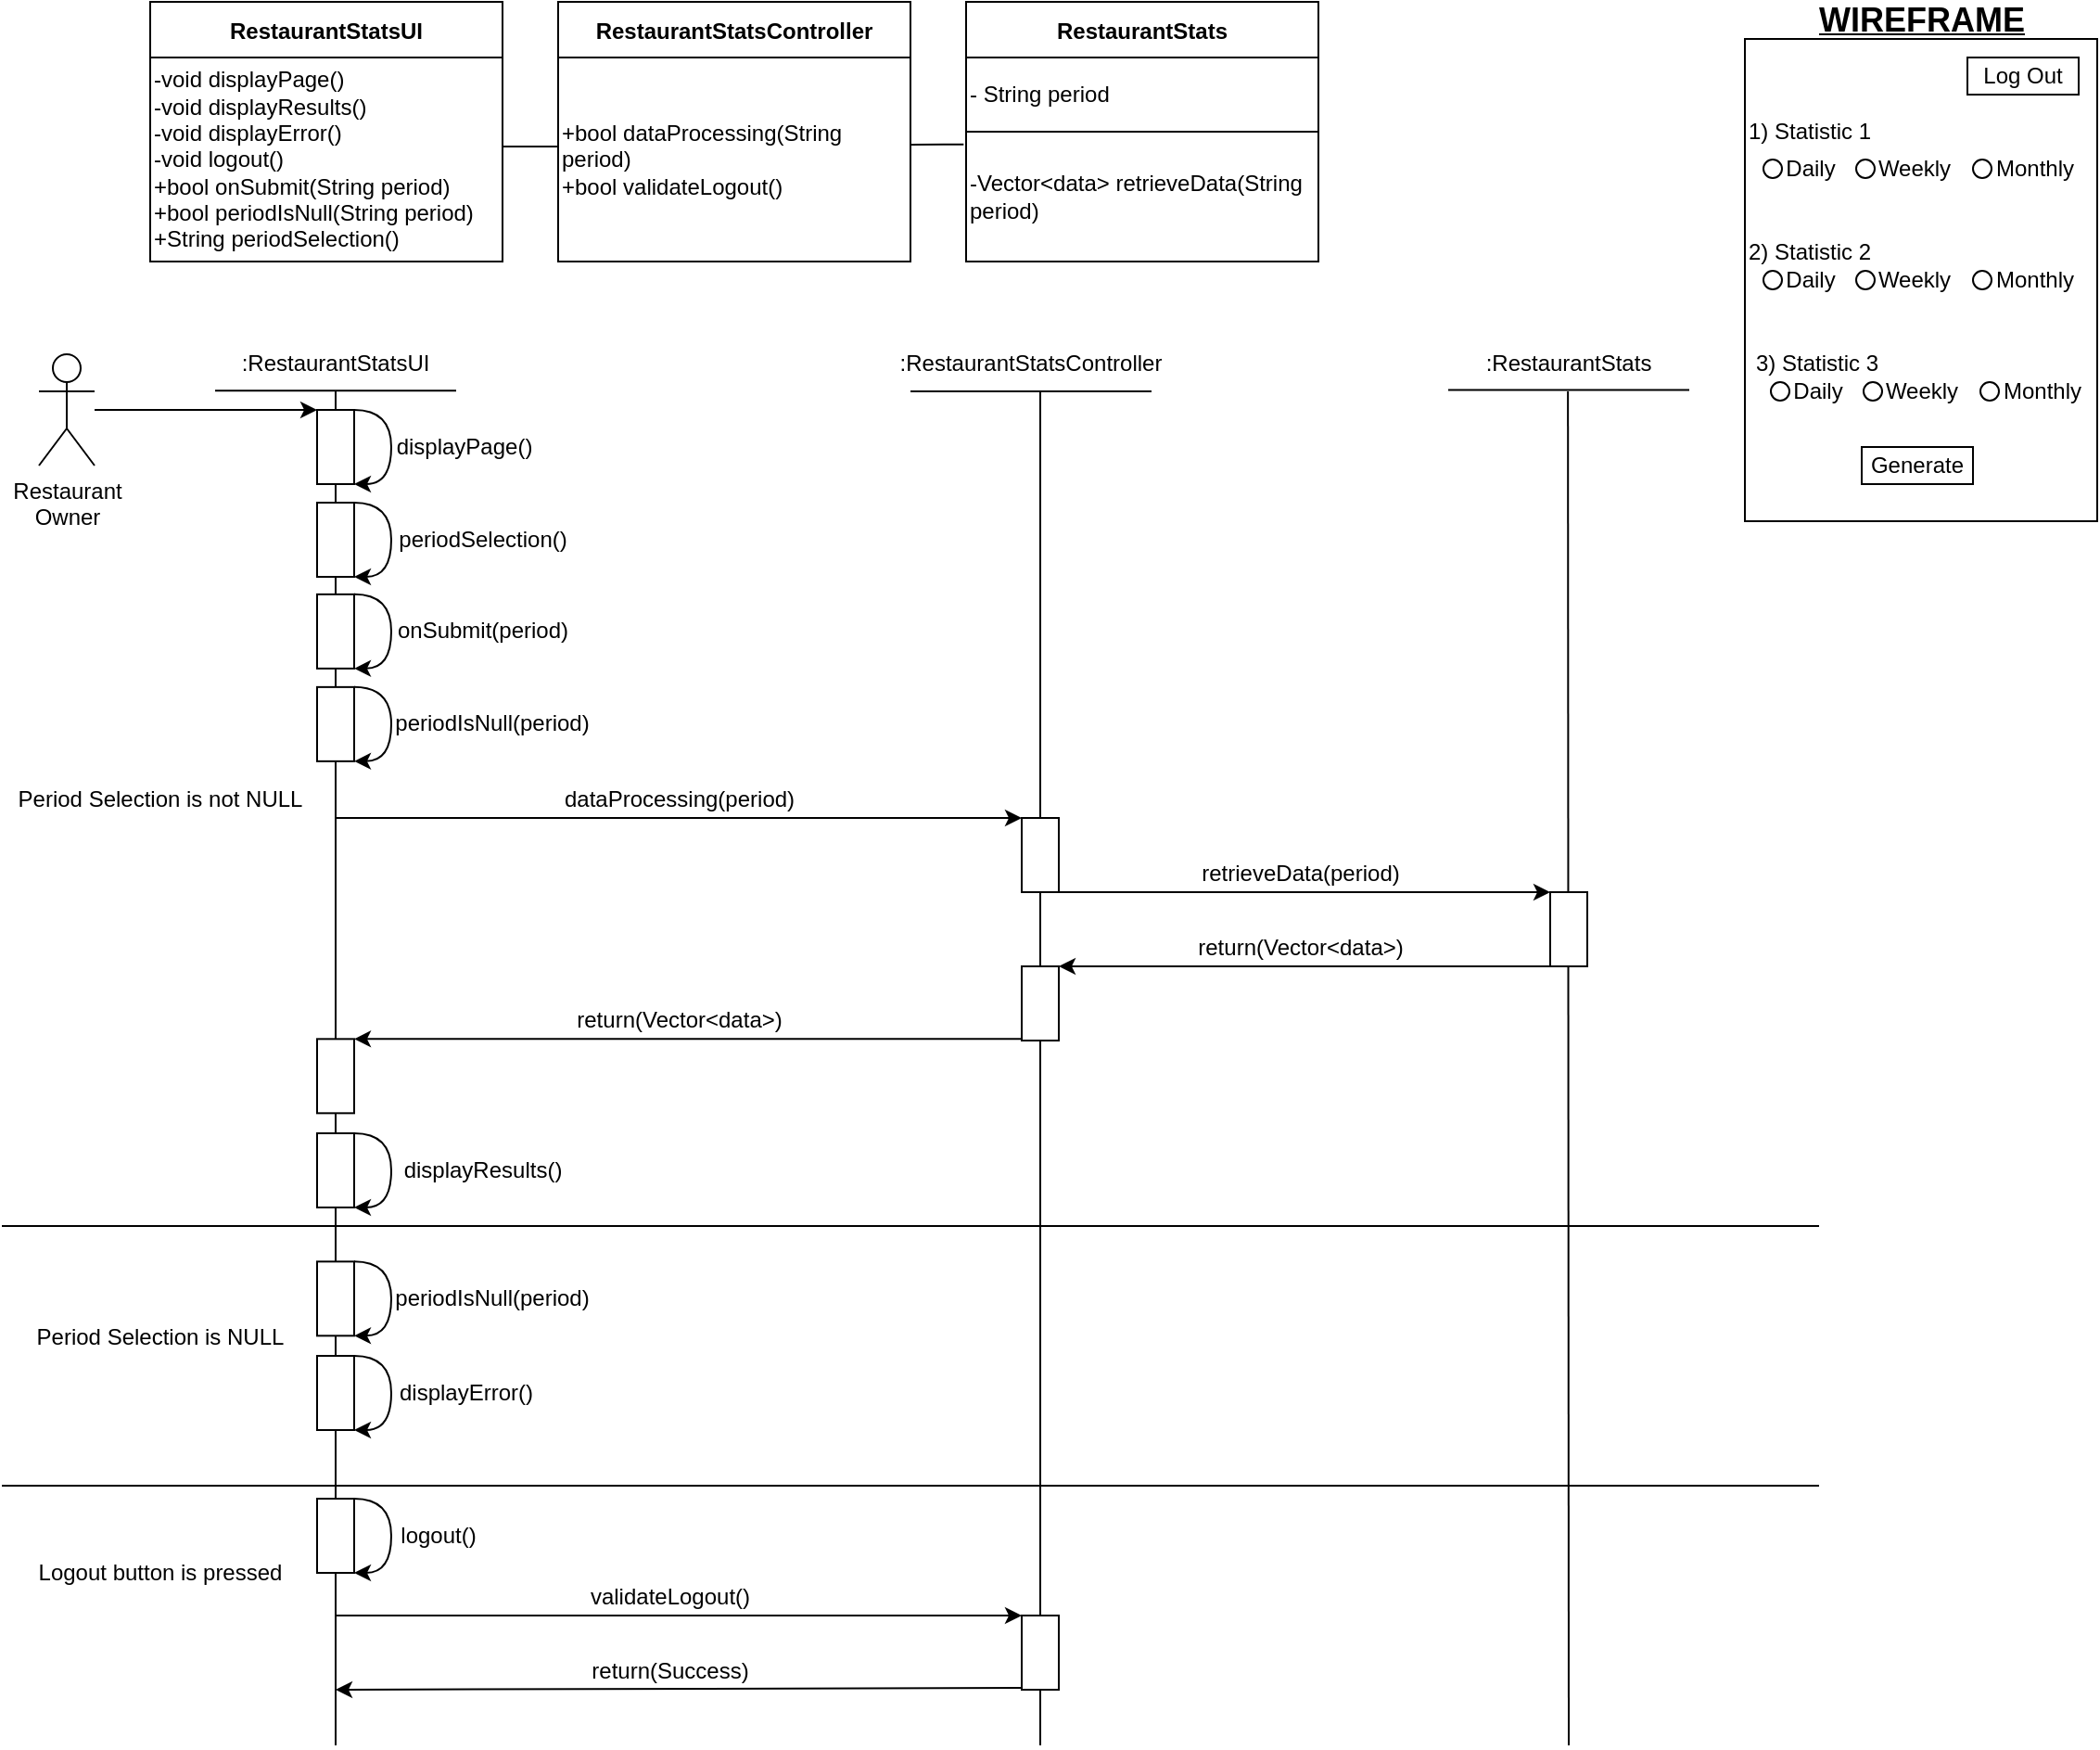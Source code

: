 <mxfile version="17.4.2" type="device"><diagram id="Vy-L_5w0cbf4RnIj7mnj" name="Page-1"><mxGraphModel dx="1574" dy="1293" grid="1" gridSize="10" guides="1" tooltips="1" connect="1" arrows="1" fold="1" page="1" pageScale="1" pageWidth="1169" pageHeight="827" math="0" shadow="0"><root><mxCell id="0"/><mxCell id="1" parent="0"/><mxCell id="AsKXRNBBsun5zvmjuidO-1" value="RestaurantStatsUI" style="swimlane;startSize=30;" parent="1" vertex="1"><mxGeometry x="100" y="20" width="190" height="140" as="geometry"/></mxCell><mxCell id="AsKXRNBBsun5zvmjuidO-6" value="-void displayPage()&lt;br&gt;-void displayResults()&lt;br&gt;-void displayError()&lt;br&gt;-void logout()&lt;br&gt;+bool onSubmit(String period)&lt;br&gt;+bool periodIsNull(String period)&lt;br&gt;+String periodSelection()&lt;span&gt;&lt;br&gt;&lt;/span&gt;" style="whiteSpace=wrap;html=1;align=left;" parent="AsKXRNBBsun5zvmjuidO-1" vertex="1"><mxGeometry y="30" width="190" height="110" as="geometry"/></mxCell><mxCell id="AsKXRNBBsun5zvmjuidO-2" value="RestaurantStatsController" style="swimlane;startSize=30;" parent="1" vertex="1"><mxGeometry x="320" y="20" width="190" height="140" as="geometry"/></mxCell><mxCell id="AsKXRNBBsun5zvmjuidO-7" value="+bool dataProcessing(String period)&lt;br&gt;+bool validateLogout()" style="whiteSpace=wrap;html=1;align=left;" parent="AsKXRNBBsun5zvmjuidO-2" vertex="1"><mxGeometry y="30" width="190" height="110" as="geometry"/></mxCell><mxCell id="AsKXRNBBsun5zvmjuidO-3" value="RestaurantStats" style="swimlane;startSize=30;" parent="1" vertex="1"><mxGeometry x="540" y="20" width="190" height="140" as="geometry"/></mxCell><mxCell id="AsKXRNBBsun5zvmjuidO-8" value="- String period" style="whiteSpace=wrap;html=1;align=left;" parent="AsKXRNBBsun5zvmjuidO-3" vertex="1"><mxGeometry y="30" width="190" height="40" as="geometry"/></mxCell><mxCell id="AsKXRNBBsun5zvmjuidO-9" value="" style="endArrow=none;html=1;rounded=0;entryX=1;entryY=0.25;entryDx=0;entryDy=0;exitX=0;exitY=0.25;exitDx=0;exitDy=0;" parent="AsKXRNBBsun5zvmjuidO-3" edge="1"><mxGeometry width="50" height="50" relative="1" as="geometry"><mxPoint y="70.5" as="sourcePoint"/><mxPoint x="190" y="70.5" as="targetPoint"/></mxGeometry></mxCell><mxCell id="AsKXRNBBsun5zvmjuidO-10" value="-Vector&amp;lt;data&amp;gt; retrieveData(String period)" style="whiteSpace=wrap;html=1;align=left;" parent="AsKXRNBBsun5zvmjuidO-3" vertex="1"><mxGeometry y="70" width="190" height="70" as="geometry"/></mxCell><mxCell id="Yqk6XtpPeYlYI9yln2w4-17" style="edgeStyle=orthogonalEdgeStyle;rounded=0;orthogonalLoop=1;jettySize=auto;html=1;entryX=0;entryY=0;entryDx=0;entryDy=0;" edge="1" parent="1" source="AsKXRNBBsun5zvmjuidO-11" target="AsKXRNBBsun5zvmjuidO-21"><mxGeometry relative="1" as="geometry"><Array as="points"><mxPoint x="160" y="240"/><mxPoint x="160" y="240"/></Array></mxGeometry></mxCell><mxCell id="AsKXRNBBsun5zvmjuidO-11" value="Restaurant&lt;br&gt;Owner" style="shape=umlActor;verticalLabelPosition=bottom;verticalAlign=top;html=1;outlineConnect=0;" parent="1" vertex="1"><mxGeometry x="40" y="210" width="30" height="60" as="geometry"/></mxCell><mxCell id="AsKXRNBBsun5zvmjuidO-12" value="&lt;span style=&quot;font-weight: normal&quot;&gt;:RestaurantStatsUI&lt;/span&gt;" style="text;html=1;strokeColor=none;fillColor=none;align=center;verticalAlign=middle;whiteSpace=wrap;rounded=0;fontStyle=1" parent="1" vertex="1"><mxGeometry x="170" y="200" width="60" height="30" as="geometry"/></mxCell><mxCell id="AsKXRNBBsun5zvmjuidO-13" value="&lt;span style=&quot;font-weight: normal&quot;&gt;:RestaurantStatsController&lt;/span&gt;" style="text;html=1;strokeColor=none;fillColor=none;align=center;verticalAlign=middle;whiteSpace=wrap;rounded=0;fontStyle=1" parent="1" vertex="1"><mxGeometry x="545" y="200" width="60" height="30" as="geometry"/></mxCell><mxCell id="AsKXRNBBsun5zvmjuidO-14" value=":RestaurantStats" style="text;html=1;strokeColor=none;fillColor=none;align=center;verticalAlign=middle;whiteSpace=wrap;rounded=0;" parent="1" vertex="1"><mxGeometry x="835" y="200" width="60" height="30" as="geometry"/></mxCell><mxCell id="AsKXRNBBsun5zvmjuidO-15" value="" style="endArrow=none;html=1;rounded=0;" parent="1" edge="1"><mxGeometry width="50" height="50" relative="1" as="geometry"><mxPoint x="135" y="229.57" as="sourcePoint"/><mxPoint x="265" y="229.57" as="targetPoint"/></mxGeometry></mxCell><mxCell id="AsKXRNBBsun5zvmjuidO-16" value="" style="endArrow=none;html=1;rounded=0;" parent="1" edge="1"><mxGeometry width="50" height="50" relative="1" as="geometry"><mxPoint x="510" y="230.0" as="sourcePoint"/><mxPoint x="640" y="230.0" as="targetPoint"/></mxGeometry></mxCell><mxCell id="AsKXRNBBsun5zvmjuidO-17" value="" style="endArrow=none;html=1;rounded=0;" parent="1" edge="1"><mxGeometry width="50" height="50" relative="1" as="geometry"><mxPoint x="800" y="229.26" as="sourcePoint"/><mxPoint x="930" y="229.26" as="targetPoint"/></mxGeometry></mxCell><mxCell id="AsKXRNBBsun5zvmjuidO-18" value="" style="endArrow=none;html=1;rounded=0;" parent="1" edge="1"><mxGeometry width="50" height="50" relative="1" as="geometry"><mxPoint x="200" y="960" as="sourcePoint"/><mxPoint x="200" y="230" as="targetPoint"/></mxGeometry></mxCell><mxCell id="AsKXRNBBsun5zvmjuidO-20" value="" style="endArrow=none;html=1;rounded=0;" parent="1" edge="1"><mxGeometry width="50" height="50" relative="1" as="geometry"><mxPoint x="865" y="960" as="sourcePoint"/><mxPoint x="864.57" y="230" as="targetPoint"/></mxGeometry></mxCell><mxCell id="AsKXRNBBsun5zvmjuidO-21" value="" style="rounded=0;whiteSpace=wrap;html=1;" parent="1" vertex="1"><mxGeometry x="190" y="240" width="20" height="40" as="geometry"/></mxCell><mxCell id="AsKXRNBBsun5zvmjuidO-23" value="" style="curved=1;endArrow=classic;html=1;rounded=0;exitX=1;exitY=0;exitDx=0;exitDy=0;entryX=1;entryY=1;entryDx=0;entryDy=0;" parent="1" source="AsKXRNBBsun5zvmjuidO-21" target="AsKXRNBBsun5zvmjuidO-21" edge="1"><mxGeometry width="50" height="50" relative="1" as="geometry"><mxPoint x="300" y="340" as="sourcePoint"/><mxPoint x="350" y="290" as="targetPoint"/><Array as="points"><mxPoint x="230" y="240"/><mxPoint x="230" y="280"/></Array></mxGeometry></mxCell><mxCell id="AsKXRNBBsun5zvmjuidO-26" value="displayPage()" style="text;html=1;align=center;verticalAlign=middle;resizable=0;points=[];autosize=1;strokeColor=none;fillColor=none;" parent="1" vertex="1"><mxGeometry x="224" y="250" width="90" height="20" as="geometry"/></mxCell><mxCell id="AsKXRNBBsun5zvmjuidO-38" value="" style="endArrow=none;html=1;rounded=0;startArrow=none;" parent="1" edge="1"><mxGeometry width="50" height="50" relative="1" as="geometry"><mxPoint x="580" y="440" as="sourcePoint"/><mxPoint x="580" y="230" as="targetPoint"/></mxGeometry></mxCell><mxCell id="AsKXRNBBsun5zvmjuidO-41" value="periodIsNull(period)" style="text;html=1;align=center;verticalAlign=middle;resizable=0;points=[];autosize=1;strokeColor=none;fillColor=none;" parent="1" vertex="1"><mxGeometry x="224" y="399.43" width="120" height="20" as="geometry"/></mxCell><mxCell id="AsKXRNBBsun5zvmjuidO-42" value="" style="rounded=0;whiteSpace=wrap;html=1;" parent="1" vertex="1"><mxGeometry x="190" y="290" width="20" height="40" as="geometry"/></mxCell><mxCell id="AsKXRNBBsun5zvmjuidO-43" value="" style="curved=1;endArrow=classic;html=1;rounded=0;exitX=1;exitY=0;exitDx=0;exitDy=0;entryX=1;entryY=1;entryDx=0;entryDy=0;" parent="1" source="AsKXRNBBsun5zvmjuidO-42" target="AsKXRNBBsun5zvmjuidO-42" edge="1"><mxGeometry width="50" height="50" relative="1" as="geometry"><mxPoint x="300" y="390" as="sourcePoint"/><mxPoint x="350" y="340" as="targetPoint"/><Array as="points"><mxPoint x="230" y="290"/><mxPoint x="230" y="330"/></Array></mxGeometry></mxCell><mxCell id="AsKXRNBBsun5zvmjuidO-44" value="periodSelection()" style="text;html=1;align=center;verticalAlign=middle;resizable=0;points=[];autosize=1;strokeColor=none;fillColor=none;" parent="1" vertex="1"><mxGeometry x="224" y="300" width="110" height="20" as="geometry"/></mxCell><mxCell id="AsKXRNBBsun5zvmjuidO-46" value="" style="endArrow=none;html=1;rounded=0;" parent="1" edge="1"><mxGeometry width="50" height="50" relative="1" as="geometry"><mxPoint x="580" y="960" as="sourcePoint"/><mxPoint x="580" y="429.43" as="targetPoint"/></mxGeometry></mxCell><mxCell id="AsKXRNBBsun5zvmjuidO-47" value="" style="endArrow=classic;html=1;rounded=0;exitX=1;exitY=1;exitDx=0;exitDy=0;entryX=0;entryY=0;entryDx=0;entryDy=0;" parent="1" target="AsKXRNBBsun5zvmjuidO-49" edge="1"><mxGeometry width="50" height="50" relative="1" as="geometry"><mxPoint x="590" y="500" as="sourcePoint"/><mxPoint x="950" y="499.57" as="targetPoint"/></mxGeometry></mxCell><mxCell id="AsKXRNBBsun5zvmjuidO-48" value="&lt;span style=&quot;text-align: left&quot;&gt;retrieveData&lt;/span&gt;(period)" style="text;html=1;align=center;verticalAlign=middle;resizable=0;points=[];autosize=1;strokeColor=none;fillColor=none;" parent="1" vertex="1"><mxGeometry x="660" y="480" width="120" height="20" as="geometry"/></mxCell><mxCell id="AsKXRNBBsun5zvmjuidO-49" value="" style="rounded=0;whiteSpace=wrap;html=1;" parent="1" vertex="1"><mxGeometry x="855" y="500" width="20" height="40" as="geometry"/></mxCell><mxCell id="AsKXRNBBsun5zvmjuidO-50" value="" style="rounded=0;whiteSpace=wrap;html=1;" parent="1" vertex="1"><mxGeometry x="190" y="339.43" width="20" height="40" as="geometry"/></mxCell><mxCell id="AsKXRNBBsun5zvmjuidO-51" value="" style="curved=1;endArrow=classic;html=1;rounded=0;exitX=1;exitY=0;exitDx=0;exitDy=0;entryX=1;entryY=1;entryDx=0;entryDy=0;" parent="1" source="AsKXRNBBsun5zvmjuidO-50" target="AsKXRNBBsun5zvmjuidO-50" edge="1"><mxGeometry width="50" height="50" relative="1" as="geometry"><mxPoint x="300" y="439.43" as="sourcePoint"/><mxPoint x="350" y="389.43" as="targetPoint"/><Array as="points"><mxPoint x="230" y="339.43"/><mxPoint x="230" y="379.43"/></Array></mxGeometry></mxCell><mxCell id="AsKXRNBBsun5zvmjuidO-52" value="onSubmit(period)" style="text;html=1;align=center;verticalAlign=middle;resizable=0;points=[];autosize=1;strokeColor=none;fillColor=none;" parent="1" vertex="1"><mxGeometry x="224" y="349.43" width="110" height="20" as="geometry"/></mxCell><mxCell id="AsKXRNBBsun5zvmjuidO-57" value="" style="endArrow=classic;html=1;rounded=0;exitX=1;exitY=1;exitDx=0;exitDy=0;" parent="1" edge="1"><mxGeometry width="50" height="50" relative="1" as="geometry"><mxPoint x="200" y="890" as="sourcePoint"/><mxPoint x="570" y="890" as="targetPoint"/></mxGeometry></mxCell><mxCell id="AsKXRNBBsun5zvmjuidO-58" value="validateLogout()" style="text;html=1;align=center;verticalAlign=middle;resizable=0;points=[];autosize=1;strokeColor=none;fillColor=none;" parent="1" vertex="1"><mxGeometry x="330" y="870" width="100" height="20" as="geometry"/></mxCell><mxCell id="AsKXRNBBsun5zvmjuidO-59" value="" style="rounded=0;whiteSpace=wrap;html=1;" parent="1" vertex="1"><mxGeometry x="570" y="460" width="20" height="40" as="geometry"/></mxCell><mxCell id="AsKXRNBBsun5zvmjuidO-60" value="" style="rounded=0;whiteSpace=wrap;html=1;" parent="1" vertex="1"><mxGeometry x="570" y="540" width="20" height="40" as="geometry"/></mxCell><mxCell id="AsKXRNBBsun5zvmjuidO-61" value="" style="endArrow=classic;html=1;rounded=0;exitX=0;exitY=1;exitDx=0;exitDy=0;entryX=1;entryY=0;entryDx=0;entryDy=0;" parent="1" source="AsKXRNBBsun5zvmjuidO-49" target="AsKXRNBBsun5zvmjuidO-60" edge="1"><mxGeometry width="50" height="50" relative="1" as="geometry"><mxPoint x="600" y="530.43" as="sourcePoint"/><mxPoint x="960" y="530.0" as="targetPoint"/></mxGeometry></mxCell><mxCell id="AsKXRNBBsun5zvmjuidO-62" value="&lt;div style=&quot;text-align: left&quot;&gt;&lt;span&gt;return(Vector&amp;lt;data&amp;gt;)&lt;/span&gt;&lt;/div&gt;" style="text;html=1;align=center;verticalAlign=middle;resizable=0;points=[];autosize=1;strokeColor=none;fillColor=none;fontStyle=0" parent="1" vertex="1"><mxGeometry x="655" y="520" width="130" height="20" as="geometry"/></mxCell><mxCell id="AsKXRNBBsun5zvmjuidO-63" value="" style="endArrow=classic;html=1;rounded=0;exitX=0;exitY=1;exitDx=0;exitDy=0;entryX=1;entryY=0;entryDx=0;entryDy=0;" parent="1" edge="1"><mxGeometry width="50" height="50" relative="1" as="geometry"><mxPoint x="570" y="579.17" as="sourcePoint"/><mxPoint x="210" y="579.17" as="targetPoint"/></mxGeometry></mxCell><mxCell id="AsKXRNBBsun5zvmjuidO-65" value="" style="rounded=0;whiteSpace=wrap;html=1;" parent="1" vertex="1"><mxGeometry x="190" y="579.17" width="20" height="40" as="geometry"/></mxCell><mxCell id="AsKXRNBBsun5zvmjuidO-66" value="" style="rounded=0;whiteSpace=wrap;html=1;" parent="1" vertex="1"><mxGeometry x="190" y="630" width="20" height="40" as="geometry"/></mxCell><mxCell id="AsKXRNBBsun5zvmjuidO-67" value="" style="curved=1;endArrow=classic;html=1;rounded=0;exitX=1;exitY=0;exitDx=0;exitDy=0;entryX=1;entryY=1;entryDx=0;entryDy=0;" parent="1" edge="1"><mxGeometry width="50" height="50" relative="1" as="geometry"><mxPoint x="210" y="630" as="sourcePoint"/><mxPoint x="210" y="670" as="targetPoint"/><Array as="points"><mxPoint x="230" y="630"/><mxPoint x="230" y="670"/></Array></mxGeometry></mxCell><mxCell id="AsKXRNBBsun5zvmjuidO-68" value="displayResults()" style="text;html=1;align=center;verticalAlign=middle;resizable=0;points=[];autosize=1;strokeColor=none;fillColor=none;" parent="1" vertex="1"><mxGeometry x="229" y="640" width="100" height="20" as="geometry"/></mxCell><mxCell id="AsKXRNBBsun5zvmjuidO-74" value="" style="rounded=0;whiteSpace=wrap;html=1;" parent="1" vertex="1"><mxGeometry x="190" y="750" width="20" height="40" as="geometry"/></mxCell><mxCell id="AsKXRNBBsun5zvmjuidO-75" value="" style="curved=1;endArrow=classic;html=1;rounded=0;exitX=1;exitY=0;exitDx=0;exitDy=0;entryX=1;entryY=1;entryDx=0;entryDy=0;" parent="1" edge="1"><mxGeometry width="50" height="50" relative="1" as="geometry"><mxPoint x="210" y="750" as="sourcePoint"/><mxPoint x="210" y="790" as="targetPoint"/><Array as="points"><mxPoint x="230" y="750"/><mxPoint x="230" y="790"/></Array></mxGeometry></mxCell><mxCell id="AsKXRNBBsun5zvmjuidO-76" value="displayError()" style="text;html=1;align=center;verticalAlign=middle;resizable=0;points=[];autosize=1;strokeColor=none;fillColor=none;" parent="1" vertex="1"><mxGeometry x="225" y="760" width="90" height="20" as="geometry"/></mxCell><mxCell id="AsKXRNBBsun5zvmjuidO-77" value="" style="endArrow=none;html=1;rounded=0;" parent="1" edge="1"><mxGeometry width="50" height="50" relative="1" as="geometry"><mxPoint x="20" y="680" as="sourcePoint"/><mxPoint x="1000" y="680" as="targetPoint"/></mxGeometry></mxCell><mxCell id="AsKXRNBBsun5zvmjuidO-78" value="Period Selection is not NULL" style="text;html=1;align=center;verticalAlign=middle;resizable=0;points=[];autosize=1;strokeColor=none;fillColor=none;" parent="1" vertex="1"><mxGeometry x="20" y="440" width="170" height="20" as="geometry"/></mxCell><mxCell id="AsKXRNBBsun5zvmjuidO-79" value="Period Selection is NULL" style="text;html=1;align=center;verticalAlign=middle;resizable=0;points=[];autosize=1;strokeColor=none;fillColor=none;" parent="1" vertex="1"><mxGeometry x="30" y="730" width="150" height="20" as="geometry"/></mxCell><mxCell id="AsKXRNBBsun5zvmjuidO-80" value="" style="endArrow=none;html=1;rounded=0;exitX=1;exitY=0.5;exitDx=0;exitDy=0;entryX=0;entryY=0.5;entryDx=0;entryDy=0;" parent="1" edge="1"><mxGeometry width="50" height="50" relative="1" as="geometry"><mxPoint x="290" y="98" as="sourcePoint"/><mxPoint x="320" y="98" as="targetPoint"/></mxGeometry></mxCell><mxCell id="AsKXRNBBsun5zvmjuidO-81" value="" style="endArrow=none;html=1;rounded=0;exitX=-0.007;exitY=0.098;exitDx=0;exitDy=0;exitPerimeter=0;" parent="1" source="AsKXRNBBsun5zvmjuidO-10" edge="1"><mxGeometry width="50" height="50" relative="1" as="geometry"><mxPoint x="300" y="115" as="sourcePoint"/><mxPoint x="510" y="97" as="targetPoint"/></mxGeometry></mxCell><mxCell id="AsKXRNBBsun5zvmjuidO-82" value="" style="rounded=0;whiteSpace=wrap;html=1;labelBackgroundColor=#FFFFFF;fillColor=#FFFFFF;" parent="1" vertex="1"><mxGeometry x="960" y="40" width="190" height="260" as="geometry"/></mxCell><mxCell id="AsKXRNBBsun5zvmjuidO-83" value="Log Out" style="rounded=0;whiteSpace=wrap;html=1;labelBackgroundColor=#FFFFFF;fillColor=#FFFFFF;" parent="1" vertex="1"><mxGeometry x="1080" y="50" width="60" height="20" as="geometry"/></mxCell><mxCell id="AsKXRNBBsun5zvmjuidO-84" value="1) Statistic 1" style="text;html=1;strokeColor=none;fillColor=none;align=center;verticalAlign=middle;whiteSpace=wrap;rounded=0;labelBackgroundColor=#FFFFFF;" parent="1" vertex="1"><mxGeometry x="960" y="75" width="70" height="30" as="geometry"/></mxCell><mxCell id="AsKXRNBBsun5zvmjuidO-85" value="" style="ellipse;whiteSpace=wrap;html=1;aspect=fixed;labelBackgroundColor=#FFFFFF;fillColor=#FFFFFF;" parent="1" vertex="1"><mxGeometry x="970" y="105" width="10" height="10" as="geometry"/></mxCell><mxCell id="AsKXRNBBsun5zvmjuidO-86" value="" style="ellipse;whiteSpace=wrap;html=1;aspect=fixed;labelBackgroundColor=#FFFFFF;fillColor=#FFFFFF;" parent="1" vertex="1"><mxGeometry x="1020" y="105" width="10" height="10" as="geometry"/></mxCell><mxCell id="AsKXRNBBsun5zvmjuidO-87" value="" style="ellipse;whiteSpace=wrap;html=1;aspect=fixed;labelBackgroundColor=#FFFFFF;fillColor=#FFFFFF;" parent="1" vertex="1"><mxGeometry x="1083" y="105" width="10" height="10" as="geometry"/></mxCell><mxCell id="AsKXRNBBsun5zvmjuidO-88" value="Daily" style="text;html=1;align=center;verticalAlign=middle;resizable=0;points=[];autosize=1;strokeColor=none;fillColor=none;" parent="1" vertex="1"><mxGeometry x="975" y="100" width="40" height="20" as="geometry"/></mxCell><mxCell id="AsKXRNBBsun5zvmjuidO-89" value="Weekly" style="text;html=1;align=center;verticalAlign=middle;resizable=0;points=[];autosize=1;strokeColor=none;fillColor=none;" parent="1" vertex="1"><mxGeometry x="1026" y="100" width="50" height="20" as="geometry"/></mxCell><mxCell id="AsKXRNBBsun5zvmjuidO-90" value="Monthly" style="text;html=1;align=center;verticalAlign=middle;resizable=0;points=[];autosize=1;strokeColor=none;fillColor=none;" parent="1" vertex="1"><mxGeometry x="1086" y="100" width="60" height="20" as="geometry"/></mxCell><mxCell id="AsKXRNBBsun5zvmjuidO-91" value="2) Statistic 2" style="text;html=1;strokeColor=none;fillColor=none;align=center;verticalAlign=middle;whiteSpace=wrap;rounded=0;labelBackgroundColor=#FFFFFF;" parent="1" vertex="1"><mxGeometry x="960" y="140" width="70" height="30" as="geometry"/></mxCell><mxCell id="AsKXRNBBsun5zvmjuidO-92" value="" style="ellipse;whiteSpace=wrap;html=1;aspect=fixed;labelBackgroundColor=#FFFFFF;fillColor=#FFFFFF;" parent="1" vertex="1"><mxGeometry x="970" y="165" width="10" height="10" as="geometry"/></mxCell><mxCell id="AsKXRNBBsun5zvmjuidO-93" value="" style="ellipse;whiteSpace=wrap;html=1;aspect=fixed;labelBackgroundColor=#FFFFFF;fillColor=#FFFFFF;" parent="1" vertex="1"><mxGeometry x="1020" y="165" width="10" height="10" as="geometry"/></mxCell><mxCell id="AsKXRNBBsun5zvmjuidO-94" value="" style="ellipse;whiteSpace=wrap;html=1;aspect=fixed;labelBackgroundColor=#FFFFFF;fillColor=#FFFFFF;" parent="1" vertex="1"><mxGeometry x="1083" y="165" width="10" height="10" as="geometry"/></mxCell><mxCell id="AsKXRNBBsun5zvmjuidO-95" value="Daily" style="text;html=1;align=center;verticalAlign=middle;resizable=0;points=[];autosize=1;strokeColor=none;fillColor=none;" parent="1" vertex="1"><mxGeometry x="975" y="160" width="40" height="20" as="geometry"/></mxCell><mxCell id="AsKXRNBBsun5zvmjuidO-96" value="Weekly" style="text;html=1;align=center;verticalAlign=middle;resizable=0;points=[];autosize=1;strokeColor=none;fillColor=none;" parent="1" vertex="1"><mxGeometry x="1026" y="160" width="50" height="20" as="geometry"/></mxCell><mxCell id="AsKXRNBBsun5zvmjuidO-97" value="Monthly" style="text;html=1;align=center;verticalAlign=middle;resizable=0;points=[];autosize=1;strokeColor=none;fillColor=none;" parent="1" vertex="1"><mxGeometry x="1086" y="160" width="60" height="20" as="geometry"/></mxCell><mxCell id="AsKXRNBBsun5zvmjuidO-99" value="3) Statistic 3" style="text;html=1;strokeColor=none;fillColor=none;align=center;verticalAlign=middle;whiteSpace=wrap;rounded=0;labelBackgroundColor=#FFFFFF;" parent="1" vertex="1"><mxGeometry x="964" y="200" width="70" height="30" as="geometry"/></mxCell><mxCell id="AsKXRNBBsun5zvmjuidO-100" value="" style="ellipse;whiteSpace=wrap;html=1;aspect=fixed;labelBackgroundColor=#FFFFFF;fillColor=#FFFFFF;" parent="1" vertex="1"><mxGeometry x="974" y="225" width="10" height="10" as="geometry"/></mxCell><mxCell id="AsKXRNBBsun5zvmjuidO-101" value="" style="ellipse;whiteSpace=wrap;html=1;aspect=fixed;labelBackgroundColor=#FFFFFF;fillColor=#FFFFFF;" parent="1" vertex="1"><mxGeometry x="1024" y="225" width="10" height="10" as="geometry"/></mxCell><mxCell id="AsKXRNBBsun5zvmjuidO-102" value="" style="ellipse;whiteSpace=wrap;html=1;aspect=fixed;labelBackgroundColor=#FFFFFF;fillColor=#FFFFFF;" parent="1" vertex="1"><mxGeometry x="1087" y="225" width="10" height="10" as="geometry"/></mxCell><mxCell id="AsKXRNBBsun5zvmjuidO-103" value="Daily" style="text;html=1;align=center;verticalAlign=middle;resizable=0;points=[];autosize=1;strokeColor=none;fillColor=none;" parent="1" vertex="1"><mxGeometry x="979" y="220" width="40" height="20" as="geometry"/></mxCell><mxCell id="AsKXRNBBsun5zvmjuidO-104" value="Weekly" style="text;html=1;align=center;verticalAlign=middle;resizable=0;points=[];autosize=1;strokeColor=none;fillColor=none;" parent="1" vertex="1"><mxGeometry x="1030" y="220" width="50" height="20" as="geometry"/></mxCell><mxCell id="AsKXRNBBsun5zvmjuidO-105" value="Monthly" style="text;html=1;align=center;verticalAlign=middle;resizable=0;points=[];autosize=1;strokeColor=none;fillColor=none;" parent="1" vertex="1"><mxGeometry x="1090" y="220" width="60" height="20" as="geometry"/></mxCell><mxCell id="AsKXRNBBsun5zvmjuidO-106" value="Generate" style="rounded=0;whiteSpace=wrap;html=1;labelBackgroundColor=#FFFFFF;fillColor=#FFFFFF;" parent="1" vertex="1"><mxGeometry x="1023" y="260" width="60" height="20" as="geometry"/></mxCell><mxCell id="AsKXRNBBsun5zvmjuidO-107" value="&lt;b&gt;&lt;u&gt;&lt;font style=&quot;font-size: 18px&quot;&gt;WIREFRAME&lt;/font&gt;&lt;/u&gt;&lt;/b&gt;" style="text;html=1;align=center;verticalAlign=middle;resizable=0;points=[];autosize=1;strokeColor=none;fillColor=none;" parent="1" vertex="1"><mxGeometry x="990" y="20" width="130" height="20" as="geometry"/></mxCell><mxCell id="Yqk6XtpPeYlYI9yln2w4-1" value="&lt;div style=&quot;text-align: left&quot;&gt;&lt;span&gt;return(Vector&amp;lt;data&amp;gt;)&lt;/span&gt;&lt;/div&gt;" style="text;html=1;align=center;verticalAlign=middle;resizable=0;points=[];autosize=1;strokeColor=none;fillColor=none;fontStyle=0" vertex="1" parent="1"><mxGeometry x="320" y="559.17" width="130" height="20" as="geometry"/></mxCell><mxCell id="Yqk6XtpPeYlYI9yln2w4-2" value="" style="rounded=0;whiteSpace=wrap;html=1;" vertex="1" parent="1"><mxGeometry x="190" y="389.43" width="20" height="40" as="geometry"/></mxCell><mxCell id="Yqk6XtpPeYlYI9yln2w4-3" value="" style="curved=1;endArrow=classic;html=1;rounded=0;exitX=1;exitY=0;exitDx=0;exitDy=0;entryX=1;entryY=1;entryDx=0;entryDy=0;" edge="1" parent="1" source="Yqk6XtpPeYlYI9yln2w4-2" target="Yqk6XtpPeYlYI9yln2w4-2"><mxGeometry width="50" height="50" relative="1" as="geometry"><mxPoint x="300" y="489.43" as="sourcePoint"/><mxPoint x="350" y="439.43" as="targetPoint"/><Array as="points"><mxPoint x="230" y="389.43"/><mxPoint x="230" y="429.43"/></Array></mxGeometry></mxCell><mxCell id="Yqk6XtpPeYlYI9yln2w4-4" value="periodIsNull(period)" style="text;html=1;align=center;verticalAlign=middle;resizable=0;points=[];autosize=1;strokeColor=none;fillColor=none;" vertex="1" parent="1"><mxGeometry x="224" y="709.17" width="120" height="20" as="geometry"/></mxCell><mxCell id="Yqk6XtpPeYlYI9yln2w4-5" value="" style="rounded=0;whiteSpace=wrap;html=1;" vertex="1" parent="1"><mxGeometry x="190" y="699.17" width="20" height="40" as="geometry"/></mxCell><mxCell id="Yqk6XtpPeYlYI9yln2w4-6" value="" style="curved=1;endArrow=classic;html=1;rounded=0;exitX=1;exitY=0;exitDx=0;exitDy=0;entryX=1;entryY=1;entryDx=0;entryDy=0;" edge="1" parent="1" source="Yqk6XtpPeYlYI9yln2w4-5" target="Yqk6XtpPeYlYI9yln2w4-5"><mxGeometry width="50" height="50" relative="1" as="geometry"><mxPoint x="300" y="799.17" as="sourcePoint"/><mxPoint x="350" y="749.17" as="targetPoint"/><Array as="points"><mxPoint x="230" y="699.17"/><mxPoint x="230" y="739.17"/></Array></mxGeometry></mxCell><mxCell id="Yqk6XtpPeYlYI9yln2w4-7" value="" style="endArrow=none;html=1;rounded=0;" edge="1" parent="1"><mxGeometry width="50" height="50" relative="1" as="geometry"><mxPoint x="20" y="820" as="sourcePoint"/><mxPoint x="1000" y="820" as="targetPoint"/></mxGeometry></mxCell><mxCell id="Yqk6XtpPeYlYI9yln2w4-8" value="logout()" style="text;html=1;align=center;verticalAlign=middle;resizable=0;points=[];autosize=1;strokeColor=none;fillColor=none;" vertex="1" parent="1"><mxGeometry x="225" y="837.0" width="60" height="20" as="geometry"/></mxCell><mxCell id="Yqk6XtpPeYlYI9yln2w4-9" value="" style="rounded=0;whiteSpace=wrap;html=1;" vertex="1" parent="1"><mxGeometry x="190" y="827.0" width="20" height="40" as="geometry"/></mxCell><mxCell id="Yqk6XtpPeYlYI9yln2w4-10" value="" style="curved=1;endArrow=classic;html=1;rounded=0;exitX=1;exitY=0;exitDx=0;exitDy=0;entryX=1;entryY=1;entryDx=0;entryDy=0;" edge="1" parent="1" source="Yqk6XtpPeYlYI9yln2w4-9" target="Yqk6XtpPeYlYI9yln2w4-9"><mxGeometry width="50" height="50" relative="1" as="geometry"><mxPoint x="300" y="927.0" as="sourcePoint"/><mxPoint x="350" y="877.0" as="targetPoint"/><Array as="points"><mxPoint x="230" y="827.0"/><mxPoint x="230" y="867.0"/></Array></mxGeometry></mxCell><mxCell id="Yqk6XtpPeYlYI9yln2w4-11" value="" style="endArrow=classic;html=1;rounded=0;exitX=1;exitY=1;exitDx=0;exitDy=0;" edge="1" parent="1"><mxGeometry width="50" height="50" relative="1" as="geometry"><mxPoint x="200" y="460" as="sourcePoint"/><mxPoint x="570" y="460" as="targetPoint"/></mxGeometry></mxCell><mxCell id="Yqk6XtpPeYlYI9yln2w4-12" value="dataProcessing(period)" style="text;html=1;align=center;verticalAlign=middle;resizable=0;points=[];autosize=1;strokeColor=none;fillColor=none;" vertex="1" parent="1"><mxGeometry x="315" y="440" width="140" height="20" as="geometry"/></mxCell><mxCell id="Yqk6XtpPeYlYI9yln2w4-13" value="" style="rounded=0;whiteSpace=wrap;html=1;" vertex="1" parent="1"><mxGeometry x="570" y="890" width="20" height="40" as="geometry"/></mxCell><mxCell id="Yqk6XtpPeYlYI9yln2w4-14" value="" style="endArrow=classic;html=1;rounded=0;exitX=0;exitY=1;exitDx=0;exitDy=0;" edge="1" parent="1"><mxGeometry width="50" height="50" relative="1" as="geometry"><mxPoint x="570" y="929" as="sourcePoint"/><mxPoint x="200" y="930" as="targetPoint"/></mxGeometry></mxCell><mxCell id="Yqk6XtpPeYlYI9yln2w4-15" value="&lt;div style=&quot;text-align: left&quot;&gt;&lt;span&gt;return(Success)&lt;/span&gt;&lt;/div&gt;" style="text;html=1;align=center;verticalAlign=middle;resizable=0;points=[];autosize=1;strokeColor=none;fillColor=none;fontStyle=0" vertex="1" parent="1"><mxGeometry x="330" y="910" width="100" height="20" as="geometry"/></mxCell><mxCell id="Yqk6XtpPeYlYI9yln2w4-16" value="Logout button is pressed" style="text;html=1;align=center;verticalAlign=middle;resizable=0;points=[];autosize=1;strokeColor=none;fillColor=none;" vertex="1" parent="1"><mxGeometry x="30" y="857" width="150" height="20" as="geometry"/></mxCell></root></mxGraphModel></diagram></mxfile>